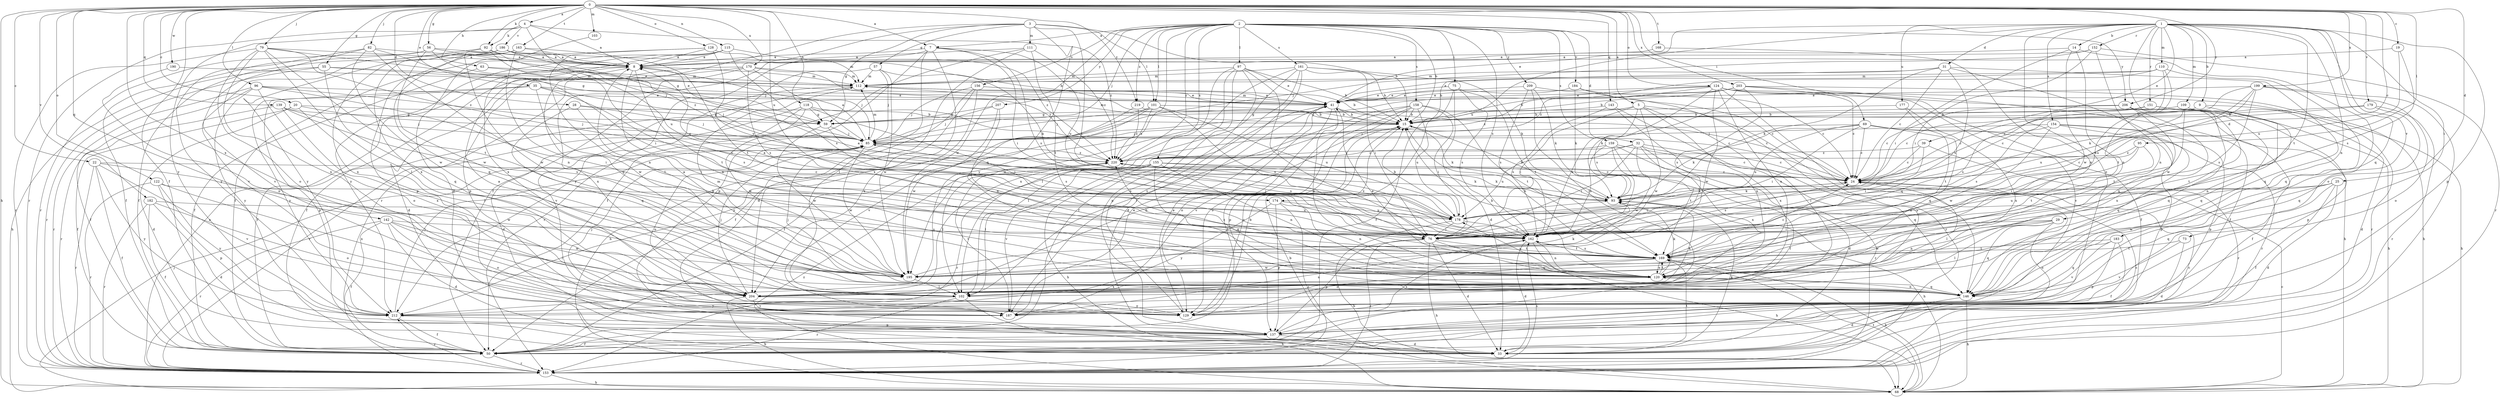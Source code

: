 strict digraph  {
0;
1;
2;
3;
4;
5;
7;
8;
9;
14;
15;
19;
20;
22;
24;
25;
28;
29;
31;
32;
33;
35;
39;
41;
50;
55;
56;
57;
59;
63;
68;
69;
73;
75;
76;
79;
82;
85;
92;
93;
95;
96;
97;
101;
102;
103;
109;
110;
111;
112;
115;
118;
120;
122;
124;
128;
129;
137;
139;
142;
143;
146;
151;
152;
153;
154;
155;
156;
158;
159;
161;
162;
163;
168;
169;
170;
174;
177;
178;
179;
182;
183;
184;
186;
187;
190;
195;
199;
203;
204;
206;
207;
209;
212;
219;
220;
0 -> 4  [label=a];
0 -> 5  [label=a];
0 -> 7  [label=a];
0 -> 19  [label=c];
0 -> 20  [label=c];
0 -> 22  [label=c];
0 -> 24  [label=c];
0 -> 25  [label=d];
0 -> 28  [label=d];
0 -> 35  [label=e];
0 -> 50  [label=f];
0 -> 55  [label=g];
0 -> 56  [label=g];
0 -> 63  [label=h];
0 -> 68  [label=h];
0 -> 69  [label=i];
0 -> 79  [label=j];
0 -> 82  [label=j];
0 -> 92  [label=k];
0 -> 95  [label=l];
0 -> 96  [label=l];
0 -> 103  [label=m];
0 -> 115  [label=n];
0 -> 118  [label=n];
0 -> 122  [label=o];
0 -> 124  [label=o];
0 -> 128  [label=o];
0 -> 139  [label=q];
0 -> 142  [label=q];
0 -> 143  [label=q];
0 -> 163  [label=t];
0 -> 168  [label=t];
0 -> 170  [label=u];
0 -> 174  [label=u];
0 -> 179  [label=v];
0 -> 182  [label=v];
0 -> 190  [label=w];
0 -> 199  [label=x];
0 -> 203  [label=x];
0 -> 204  [label=x];
0 -> 206  [label=y];
0 -> 219  [label=z];
1 -> 9  [label=b];
1 -> 14  [label=b];
1 -> 29  [label=d];
1 -> 31  [label=d];
1 -> 39  [label=e];
1 -> 41  [label=e];
1 -> 73  [label=i];
1 -> 109  [label=m];
1 -> 110  [label=m];
1 -> 120  [label=n];
1 -> 129  [label=o];
1 -> 137  [label=p];
1 -> 146  [label=q];
1 -> 151  [label=r];
1 -> 152  [label=r];
1 -> 154  [label=s];
1 -> 169  [label=t];
1 -> 174  [label=u];
1 -> 177  [label=u];
1 -> 183  [label=v];
2 -> 7  [label=a];
2 -> 15  [label=b];
2 -> 32  [label=d];
2 -> 75  [label=i];
2 -> 85  [label=j];
2 -> 97  [label=l];
2 -> 101  [label=l];
2 -> 155  [label=s];
2 -> 156  [label=s];
2 -> 158  [label=s];
2 -> 159  [label=s];
2 -> 161  [label=s];
2 -> 162  [label=s];
2 -> 184  [label=v];
2 -> 195  [label=w];
2 -> 206  [label=y];
2 -> 207  [label=y];
2 -> 209  [label=y];
2 -> 212  [label=y];
2 -> 219  [label=z];
2 -> 220  [label=z];
3 -> 15  [label=b];
3 -> 50  [label=f];
3 -> 57  [label=g];
3 -> 59  [label=g];
3 -> 76  [label=i];
3 -> 101  [label=l];
3 -> 111  [label=m];
3 -> 146  [label=q];
3 -> 153  [label=r];
4 -> 8  [label=a];
4 -> 92  [label=k];
4 -> 153  [label=r];
4 -> 178  [label=u];
4 -> 186  [label=v];
4 -> 212  [label=y];
4 -> 220  [label=z];
5 -> 15  [label=b];
5 -> 76  [label=i];
5 -> 146  [label=q];
5 -> 162  [label=s];
5 -> 195  [label=w];
5 -> 204  [label=x];
5 -> 212  [label=y];
7 -> 8  [label=a];
7 -> 76  [label=i];
7 -> 102  [label=l];
7 -> 137  [label=p];
7 -> 162  [label=s];
7 -> 178  [label=u];
7 -> 204  [label=x];
7 -> 212  [label=y];
8 -> 112  [label=m];
8 -> 120  [label=n];
8 -> 169  [label=t];
8 -> 195  [label=w];
9 -> 15  [label=b];
9 -> 24  [label=c];
9 -> 68  [label=h];
9 -> 169  [label=t];
14 -> 8  [label=a];
14 -> 76  [label=i];
14 -> 120  [label=n];
14 -> 129  [label=o];
14 -> 195  [label=w];
15 -> 85  [label=j];
15 -> 93  [label=k];
15 -> 112  [label=m];
15 -> 129  [label=o];
19 -> 8  [label=a];
19 -> 162  [label=s];
19 -> 178  [label=u];
20 -> 15  [label=b];
20 -> 33  [label=d];
20 -> 50  [label=f];
20 -> 85  [label=j];
20 -> 102  [label=l];
22 -> 24  [label=c];
22 -> 50  [label=f];
22 -> 153  [label=r];
22 -> 187  [label=v];
22 -> 195  [label=w];
22 -> 212  [label=y];
24 -> 93  [label=k];
24 -> 102  [label=l];
24 -> 162  [label=s];
25 -> 33  [label=d];
25 -> 50  [label=f];
25 -> 93  [label=k];
25 -> 146  [label=q];
25 -> 178  [label=u];
25 -> 195  [label=w];
28 -> 59  [label=g];
28 -> 76  [label=i];
28 -> 85  [label=j];
28 -> 146  [label=q];
29 -> 76  [label=i];
29 -> 102  [label=l];
29 -> 120  [label=n];
29 -> 129  [label=o];
29 -> 146  [label=q];
29 -> 195  [label=w];
31 -> 15  [label=b];
31 -> 24  [label=c];
31 -> 93  [label=k];
31 -> 112  [label=m];
31 -> 146  [label=q];
31 -> 162  [label=s];
31 -> 195  [label=w];
32 -> 24  [label=c];
32 -> 76  [label=i];
32 -> 146  [label=q];
32 -> 153  [label=r];
32 -> 169  [label=t];
32 -> 178  [label=u];
32 -> 204  [label=x];
32 -> 220  [label=z];
33 -> 24  [label=c];
33 -> 93  [label=k];
33 -> 169  [label=t];
35 -> 41  [label=e];
35 -> 85  [label=j];
35 -> 137  [label=p];
35 -> 162  [label=s];
35 -> 169  [label=t];
35 -> 212  [label=y];
39 -> 24  [label=c];
39 -> 76  [label=i];
39 -> 153  [label=r];
39 -> 220  [label=z];
41 -> 15  [label=b];
41 -> 24  [label=c];
41 -> 50  [label=f];
41 -> 102  [label=l];
41 -> 112  [label=m];
41 -> 120  [label=n];
41 -> 129  [label=o];
50 -> 24  [label=c];
50 -> 153  [label=r];
55 -> 41  [label=e];
55 -> 68  [label=h];
55 -> 112  [label=m];
55 -> 146  [label=q];
55 -> 153  [label=r];
56 -> 8  [label=a];
56 -> 41  [label=e];
56 -> 50  [label=f];
56 -> 85  [label=j];
56 -> 153  [label=r];
56 -> 195  [label=w];
57 -> 85  [label=j];
57 -> 93  [label=k];
57 -> 112  [label=m];
57 -> 153  [label=r];
57 -> 195  [label=w];
59 -> 85  [label=j];
59 -> 162  [label=s];
59 -> 195  [label=w];
63 -> 50  [label=f];
63 -> 112  [label=m];
63 -> 162  [label=s];
68 -> 15  [label=b];
68 -> 24  [label=c];
68 -> 85  [label=j];
68 -> 169  [label=t];
68 -> 220  [label=z];
69 -> 24  [label=c];
69 -> 76  [label=i];
69 -> 85  [label=j];
69 -> 93  [label=k];
69 -> 137  [label=p];
69 -> 153  [label=r];
69 -> 178  [label=u];
69 -> 204  [label=x];
73 -> 33  [label=d];
73 -> 169  [label=t];
73 -> 187  [label=v];
75 -> 33  [label=d];
75 -> 41  [label=e];
75 -> 50  [label=f];
75 -> 162  [label=s];
75 -> 169  [label=t];
76 -> 24  [label=c];
76 -> 33  [label=d];
76 -> 68  [label=h];
76 -> 137  [label=p];
76 -> 146  [label=q];
76 -> 153  [label=r];
76 -> 169  [label=t];
79 -> 8  [label=a];
79 -> 59  [label=g];
79 -> 102  [label=l];
79 -> 129  [label=o];
79 -> 153  [label=r];
79 -> 169  [label=t];
79 -> 204  [label=x];
79 -> 220  [label=z];
82 -> 8  [label=a];
82 -> 76  [label=i];
82 -> 120  [label=n];
82 -> 187  [label=v];
82 -> 195  [label=w];
82 -> 212  [label=y];
85 -> 8  [label=a];
85 -> 112  [label=m];
85 -> 129  [label=o];
85 -> 162  [label=s];
85 -> 195  [label=w];
85 -> 220  [label=z];
92 -> 8  [label=a];
92 -> 59  [label=g];
92 -> 85  [label=j];
92 -> 187  [label=v];
92 -> 204  [label=x];
93 -> 15  [label=b];
93 -> 68  [label=h];
93 -> 178  [label=u];
95 -> 24  [label=c];
95 -> 76  [label=i];
95 -> 169  [label=t];
95 -> 220  [label=z];
96 -> 24  [label=c];
96 -> 41  [label=e];
96 -> 50  [label=f];
96 -> 76  [label=i];
96 -> 129  [label=o];
96 -> 153  [label=r];
96 -> 212  [label=y];
97 -> 15  [label=b];
97 -> 41  [label=e];
97 -> 50  [label=f];
97 -> 76  [label=i];
97 -> 112  [label=m];
97 -> 129  [label=o];
97 -> 137  [label=p];
97 -> 204  [label=x];
101 -> 15  [label=b];
101 -> 50  [label=f];
101 -> 85  [label=j];
101 -> 162  [label=s];
101 -> 178  [label=u];
101 -> 212  [label=y];
101 -> 220  [label=z];
102 -> 8  [label=a];
102 -> 68  [label=h];
102 -> 153  [label=r];
102 -> 212  [label=y];
103 -> 33  [label=d];
109 -> 15  [label=b];
109 -> 33  [label=d];
109 -> 120  [label=n];
109 -> 169  [label=t];
109 -> 178  [label=u];
110 -> 41  [label=e];
110 -> 112  [label=m];
110 -> 146  [label=q];
110 -> 162  [label=s];
110 -> 169  [label=t];
110 -> 220  [label=z];
111 -> 8  [label=a];
111 -> 33  [label=d];
111 -> 50  [label=f];
111 -> 169  [label=t];
111 -> 220  [label=z];
112 -> 41  [label=e];
112 -> 50  [label=f];
112 -> 187  [label=v];
115 -> 8  [label=a];
115 -> 137  [label=p];
115 -> 162  [label=s];
115 -> 204  [label=x];
115 -> 212  [label=y];
115 -> 220  [label=z];
118 -> 24  [label=c];
118 -> 33  [label=d];
118 -> 59  [label=g];
118 -> 76  [label=i];
118 -> 153  [label=r];
118 -> 195  [label=w];
120 -> 15  [label=b];
120 -> 41  [label=e];
120 -> 93  [label=k];
120 -> 146  [label=q];
120 -> 169  [label=t];
120 -> 178  [label=u];
120 -> 204  [label=x];
120 -> 220  [label=z];
122 -> 93  [label=k];
122 -> 137  [label=p];
122 -> 153  [label=r];
122 -> 204  [label=x];
122 -> 212  [label=y];
124 -> 15  [label=b];
124 -> 41  [label=e];
124 -> 50  [label=f];
124 -> 68  [label=h];
124 -> 120  [label=n];
124 -> 146  [label=q];
124 -> 153  [label=r];
124 -> 162  [label=s];
124 -> 187  [label=v];
124 -> 195  [label=w];
124 -> 220  [label=z];
128 -> 8  [label=a];
128 -> 50  [label=f];
128 -> 112  [label=m];
128 -> 120  [label=n];
128 -> 178  [label=u];
129 -> 15  [label=b];
129 -> 41  [label=e];
137 -> 33  [label=d];
137 -> 50  [label=f];
137 -> 162  [label=s];
139 -> 59  [label=g];
139 -> 85  [label=j];
139 -> 153  [label=r];
139 -> 162  [label=s];
139 -> 204  [label=x];
142 -> 33  [label=d];
142 -> 50  [label=f];
142 -> 102  [label=l];
142 -> 129  [label=o];
142 -> 153  [label=r];
142 -> 162  [label=s];
142 -> 195  [label=w];
143 -> 59  [label=g];
143 -> 102  [label=l];
143 -> 120  [label=n];
143 -> 162  [label=s];
146 -> 33  [label=d];
146 -> 68  [label=h];
146 -> 85  [label=j];
146 -> 120  [label=n];
151 -> 15  [label=b];
151 -> 24  [label=c];
151 -> 68  [label=h];
151 -> 137  [label=p];
151 -> 146  [label=q];
151 -> 162  [label=s];
152 -> 8  [label=a];
152 -> 76  [label=i];
152 -> 85  [label=j];
152 -> 120  [label=n];
152 -> 153  [label=r];
153 -> 8  [label=a];
153 -> 68  [label=h];
153 -> 162  [label=s];
153 -> 212  [label=y];
154 -> 50  [label=f];
154 -> 85  [label=j];
154 -> 137  [label=p];
154 -> 146  [label=q];
154 -> 162  [label=s];
154 -> 195  [label=w];
155 -> 24  [label=c];
155 -> 68  [label=h];
155 -> 93  [label=k];
155 -> 102  [label=l];
155 -> 120  [label=n];
155 -> 146  [label=q];
155 -> 153  [label=r];
155 -> 187  [label=v];
156 -> 15  [label=b];
156 -> 41  [label=e];
156 -> 50  [label=f];
156 -> 68  [label=h];
156 -> 85  [label=j];
156 -> 204  [label=x];
158 -> 15  [label=b];
158 -> 76  [label=i];
158 -> 102  [label=l];
158 -> 129  [label=o];
158 -> 137  [label=p];
158 -> 169  [label=t];
158 -> 178  [label=u];
158 -> 187  [label=v];
159 -> 24  [label=c];
159 -> 33  [label=d];
159 -> 50  [label=f];
159 -> 162  [label=s];
159 -> 195  [label=w];
159 -> 220  [label=z];
161 -> 15  [label=b];
161 -> 33  [label=d];
161 -> 76  [label=i];
161 -> 93  [label=k];
161 -> 102  [label=l];
161 -> 112  [label=m];
161 -> 187  [label=v];
161 -> 195  [label=w];
162 -> 8  [label=a];
162 -> 33  [label=d];
162 -> 68  [label=h];
162 -> 85  [label=j];
162 -> 120  [label=n];
162 -> 169  [label=t];
163 -> 8  [label=a];
163 -> 137  [label=p];
163 -> 146  [label=q];
163 -> 169  [label=t];
163 -> 204  [label=x];
163 -> 212  [label=y];
168 -> 8  [label=a];
168 -> 120  [label=n];
169 -> 15  [label=b];
169 -> 24  [label=c];
169 -> 68  [label=h];
169 -> 120  [label=n];
169 -> 129  [label=o];
169 -> 162  [label=s];
169 -> 195  [label=w];
170 -> 33  [label=d];
170 -> 50  [label=f];
170 -> 85  [label=j];
170 -> 112  [label=m];
170 -> 162  [label=s];
170 -> 204  [label=x];
170 -> 220  [label=z];
174 -> 120  [label=n];
174 -> 137  [label=p];
174 -> 153  [label=r];
174 -> 178  [label=u];
174 -> 212  [label=y];
177 -> 59  [label=g];
177 -> 169  [label=t];
177 -> 204  [label=x];
178 -> 8  [label=a];
178 -> 15  [label=b];
178 -> 68  [label=h];
178 -> 76  [label=i];
178 -> 162  [label=s];
178 -> 220  [label=z];
179 -> 15  [label=b];
179 -> 24  [label=c];
179 -> 146  [label=q];
179 -> 153  [label=r];
182 -> 33  [label=d];
182 -> 50  [label=f];
182 -> 129  [label=o];
182 -> 153  [label=r];
182 -> 178  [label=u];
183 -> 50  [label=f];
183 -> 137  [label=p];
183 -> 146  [label=q];
183 -> 169  [label=t];
183 -> 187  [label=v];
184 -> 24  [label=c];
184 -> 41  [label=e];
184 -> 93  [label=k];
184 -> 153  [label=r];
186 -> 8  [label=a];
186 -> 15  [label=b];
186 -> 50  [label=f];
186 -> 146  [label=q];
186 -> 195  [label=w];
186 -> 220  [label=z];
187 -> 41  [label=e];
187 -> 85  [label=j];
187 -> 162  [label=s];
190 -> 112  [label=m];
190 -> 129  [label=o];
195 -> 8  [label=a];
195 -> 93  [label=k];
195 -> 102  [label=l];
195 -> 112  [label=m];
199 -> 24  [label=c];
199 -> 41  [label=e];
199 -> 93  [label=k];
199 -> 129  [label=o];
199 -> 153  [label=r];
199 -> 162  [label=s];
199 -> 178  [label=u];
203 -> 15  [label=b];
203 -> 24  [label=c];
203 -> 41  [label=e];
203 -> 50  [label=f];
203 -> 68  [label=h];
203 -> 85  [label=j];
203 -> 93  [label=k];
203 -> 162  [label=s];
204 -> 15  [label=b];
204 -> 68  [label=h];
204 -> 85  [label=j];
204 -> 93  [label=k];
204 -> 129  [label=o];
204 -> 187  [label=v];
206 -> 15  [label=b];
206 -> 24  [label=c];
206 -> 120  [label=n];
206 -> 146  [label=q];
206 -> 204  [label=x];
207 -> 59  [label=g];
207 -> 85  [label=j];
207 -> 120  [label=n];
207 -> 195  [label=w];
209 -> 24  [label=c];
209 -> 41  [label=e];
209 -> 93  [label=k];
209 -> 102  [label=l];
209 -> 162  [label=s];
212 -> 50  [label=f];
212 -> 85  [label=j];
212 -> 137  [label=p];
219 -> 15  [label=b];
219 -> 187  [label=v];
219 -> 220  [label=z];
220 -> 24  [label=c];
220 -> 93  [label=k];
220 -> 102  [label=l];
220 -> 187  [label=v];
}

